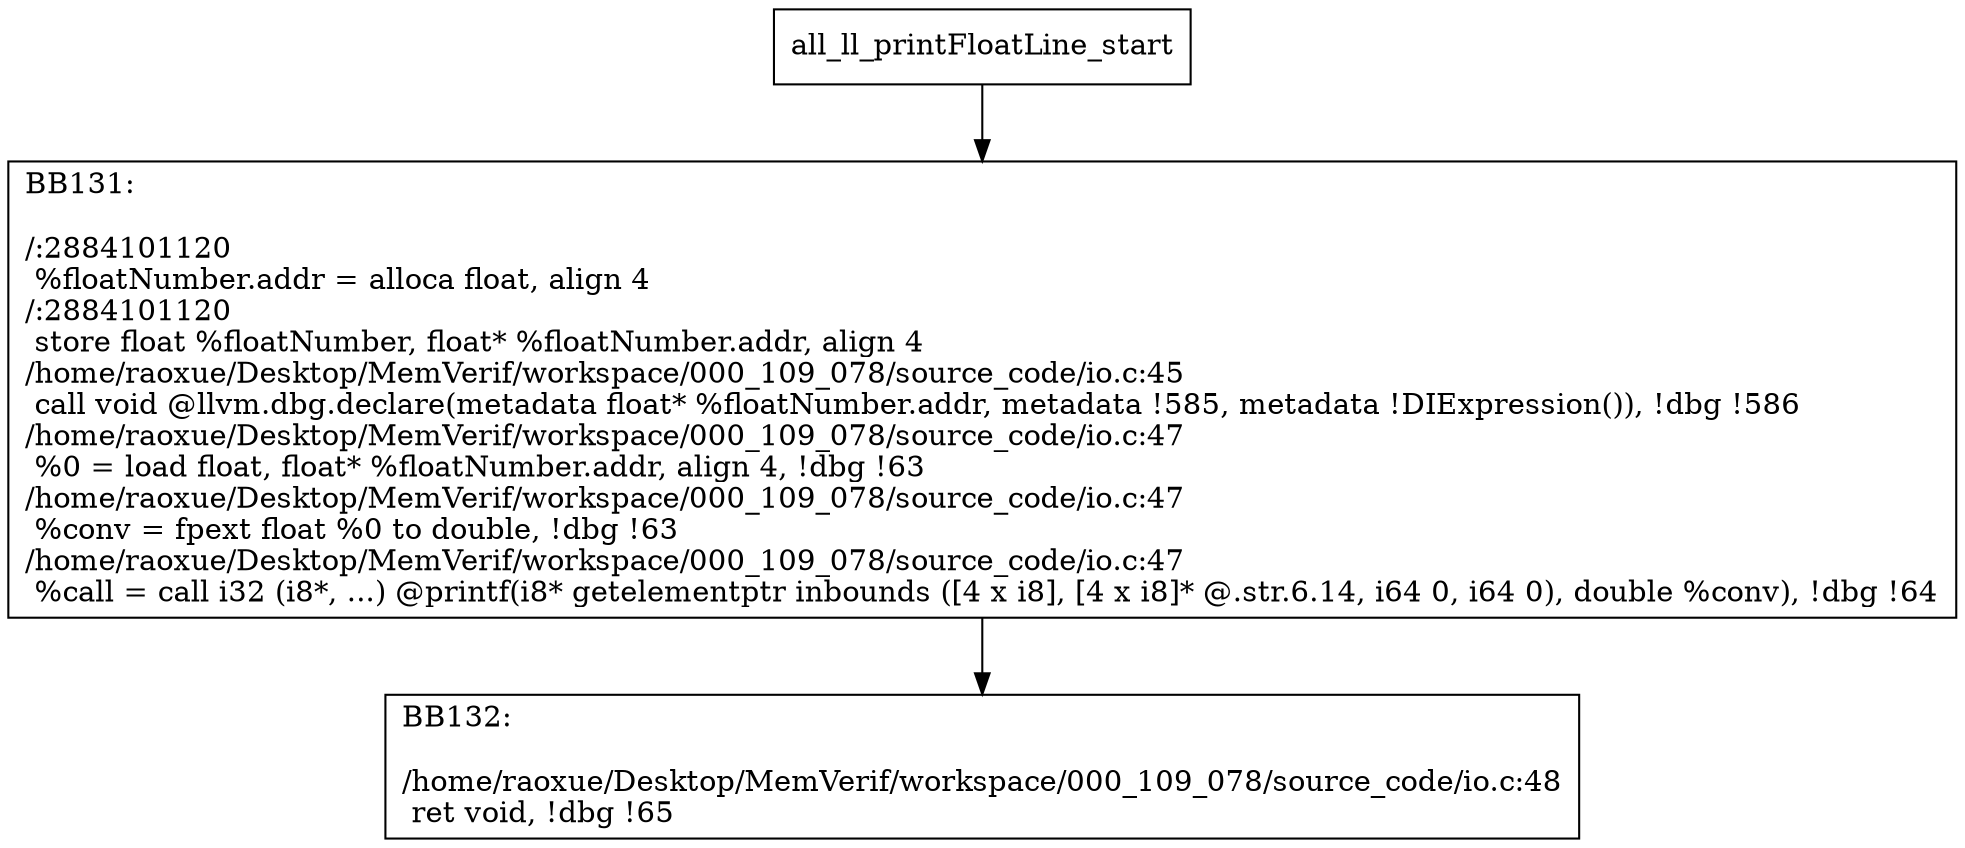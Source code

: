 digraph "CFG for'all_ll_printFloatLine' function" {
	BBall_ll_printFloatLine_start[shape=record,label="{all_ll_printFloatLine_start}"];
	BBall_ll_printFloatLine_start-> all_ll_printFloatLineBB131;
	all_ll_printFloatLineBB131 [shape=record, label="{BB131:\l\l/:2884101120\l
  %floatNumber.addr = alloca float, align 4\l
/:2884101120\l
  store float %floatNumber, float* %floatNumber.addr, align 4\l
/home/raoxue/Desktop/MemVerif/workspace/000_109_078/source_code/io.c:45\l
  call void @llvm.dbg.declare(metadata float* %floatNumber.addr, metadata !585, metadata !DIExpression()), !dbg !586\l
/home/raoxue/Desktop/MemVerif/workspace/000_109_078/source_code/io.c:47\l
  %0 = load float, float* %floatNumber.addr, align 4, !dbg !63\l
/home/raoxue/Desktop/MemVerif/workspace/000_109_078/source_code/io.c:47\l
  %conv = fpext float %0 to double, !dbg !63\l
/home/raoxue/Desktop/MemVerif/workspace/000_109_078/source_code/io.c:47\l
  %call = call i32 (i8*, ...) @printf(i8* getelementptr inbounds ([4 x i8], [4 x i8]* @.str.6.14, i64 0, i64 0), double %conv), !dbg !64\l
}"];
	all_ll_printFloatLineBB131-> all_ll_printFloatLineBB132;
	all_ll_printFloatLineBB132 [shape=record, label="{BB132:\l\l/home/raoxue/Desktop/MemVerif/workspace/000_109_078/source_code/io.c:48\l
  ret void, !dbg !65\l
}"];
}
